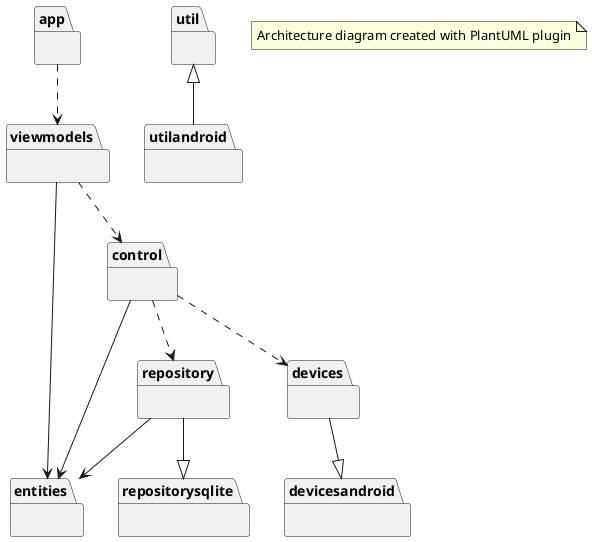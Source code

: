 @startuml

package app {}
package viewmodels {}
package control {}
package repository {}
package repositorysqlite {}
package util {}
package utilandroid {}
package devices {}
package devicesandroid {}
package entities {}

app ..> viewmodels
viewmodels ..> control
control ..> repository
control ..> devices

viewmodels -> entities
control --> entities
repository --> entities

devices --|> devicesandroid
repository --|> repositorysqlite

util <|-- utilandroid

note "Architecture diagram created with PlantUML plugin" as N1

@enduml